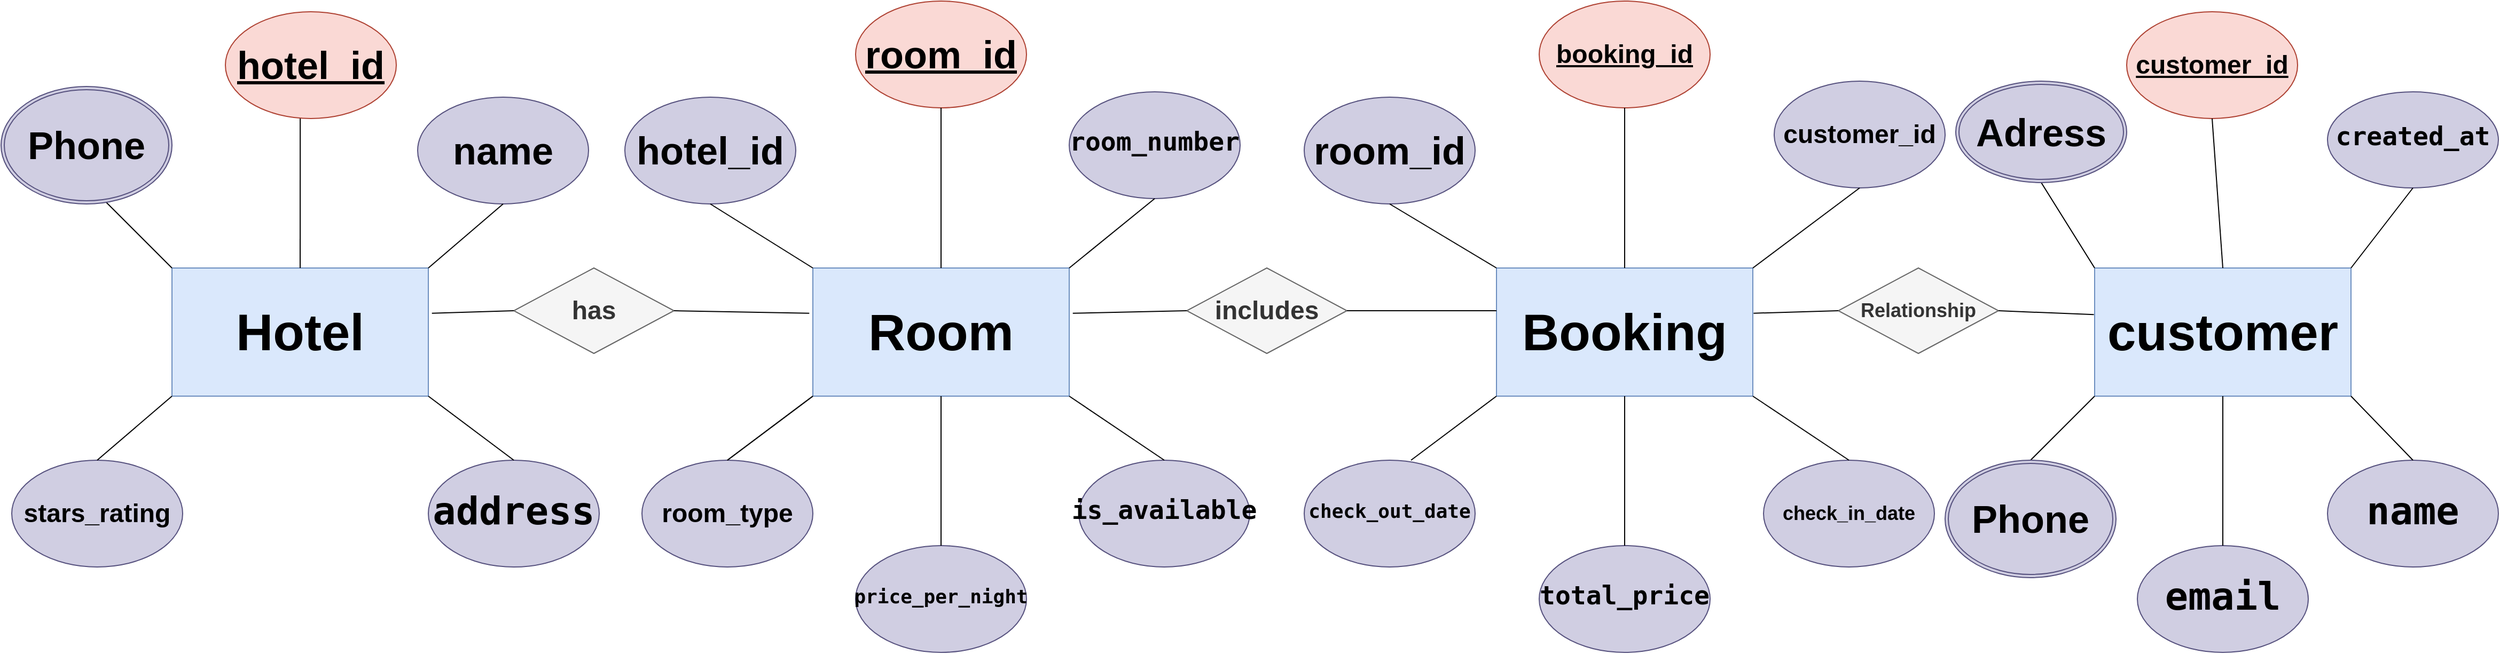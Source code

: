 <mxfile version="26.2.13">
  <diagram name="Page-1" id="X2C6xh8QtF51MwC3JW-X">
    <mxGraphModel dx="1100" dy="2456" grid="1" gridSize="10" guides="1" tooltips="1" connect="1" arrows="1" fold="1" page="1" pageScale="1" pageWidth="1169" pageHeight="827" math="0" shadow="0">
      <root>
        <mxCell id="0" />
        <mxCell id="1" parent="0" />
        <mxCell id="HJKKe0q7DVVsvUEyXQ_3-3" value="&lt;font style=&quot;font-size: 48px;&quot;&gt;&lt;b&gt;Hotel&lt;/b&gt;&lt;/font&gt;" style="whiteSpace=wrap;html=1;align=center;fillColor=#dae8fc;strokeColor=#6c8ebf;" parent="1" vertex="1">
          <mxGeometry x="160" y="320" width="240" height="120" as="geometry" />
        </mxCell>
        <mxCell id="HJKKe0q7DVVsvUEyXQ_3-38" style="edgeStyle=orthogonalEdgeStyle;rounded=0;orthogonalLoop=1;jettySize=auto;html=1;exitX=0.5;exitY=1;exitDx=0;exitDy=0;" parent="1" edge="1">
          <mxGeometry relative="1" as="geometry">
            <mxPoint x="1540" y="400" as="sourcePoint" />
            <mxPoint x="1540" y="400" as="targetPoint" />
          </mxGeometry>
        </mxCell>
        <mxCell id="HJKKe0q7DVVsvUEyXQ_3-97" value="&lt;b&gt;&lt;font style=&quot;font-size: 36px;&quot;&gt;hotel_id&lt;/font&gt;&lt;/b&gt;" style="ellipse;whiteSpace=wrap;html=1;align=center;strokeColor=#56517e;verticalAlign=middle;fontFamily=Helvetica;fontSize=12;fillColor=#d0cee2;" parent="1" vertex="1">
          <mxGeometry x="584" y="160" width="160" height="100" as="geometry" />
        </mxCell>
        <mxCell id="HJKKe0q7DVVsvUEyXQ_3-114" value="&lt;table&gt;&lt;tbody&gt;&lt;tr&gt;&lt;td data-end=&quot;781&quot; data-start=&quot;762&quot; class=&quot;max-w-[calc(var(--thread-content-max-width)*2/3)]&quot;&gt;&lt;code data-end=&quot;777&quot; data-start=&quot;764&quot;&gt;&lt;b&gt;&lt;font style=&quot;font-size: 24px;&quot;&gt;room_number&lt;/font&gt;&lt;/b&gt;&lt;/code&gt;&lt;/td&gt;&lt;/tr&gt;&lt;/tbody&gt;&lt;/table&gt;&lt;table&gt;&lt;tbody&gt;&lt;tr&gt;&lt;td data-end=&quot;816&quot; data-start=&quot;781&quot; class=&quot;max-w-[calc(var(--thread-content-max-width)*2/3)]&quot;&gt;&lt;/td&gt;&lt;/tr&gt;&lt;/tbody&gt;&lt;/table&gt;" style="ellipse;whiteSpace=wrap;html=1;align=center;strokeColor=#56517e;verticalAlign=middle;fontFamily=Helvetica;fontSize=12;fillColor=#d0cee2;" parent="1" vertex="1">
          <mxGeometry x="1000" y="155" width="160" height="100" as="geometry" />
        </mxCell>
        <mxCell id="HJKKe0q7DVVsvUEyXQ_3-115" value="&lt;table&gt;&lt;tbody&gt;&lt;tr&gt;&lt;td data-end=&quot;946&quot; data-start=&quot;927&quot; class=&quot;max-w-[calc(var(--thread-content-max-width)*2/3)]&quot;&gt;&lt;code data-end=&quot;943&quot; data-start=&quot;929&quot;&gt;&lt;font style=&quot;font-size: 24px;&quot;&gt;&lt;b style=&quot;&quot;&gt;is_available&lt;/b&gt;&lt;/font&gt;&lt;/code&gt;&lt;/td&gt;&lt;/tr&gt;&lt;/tbody&gt;&lt;/table&gt;&lt;table&gt;&lt;tbody&gt;&lt;tr&gt;&lt;td data-end=&quot;981&quot; data-start=&quot;946&quot; class=&quot;max-w-[calc(var(--thread-content-max-width)*2/3)]&quot;&gt;&lt;/td&gt;&lt;/tr&gt;&lt;/tbody&gt;&lt;/table&gt;" style="ellipse;whiteSpace=wrap;html=1;align=center;strokeColor=#56517e;verticalAlign=middle;fontFamily=Helvetica;fontSize=12;fillColor=#d0cee2;" parent="1" vertex="1">
          <mxGeometry x="1009" y="500" width="160" height="100" as="geometry" />
        </mxCell>
        <mxCell id="HJKKe0q7DVVsvUEyXQ_3-116" value="&lt;b&gt;&lt;font style=&quot;font-size: 36px;&quot;&gt;&lt;u&gt;room_id&lt;/u&gt;&lt;/font&gt;&lt;/b&gt;" style="ellipse;whiteSpace=wrap;html=1;align=center;strokeColor=#ae4132;verticalAlign=middle;fontFamily=Helvetica;fontSize=12;fillColor=#fad9d5;" parent="1" vertex="1">
          <mxGeometry x="800" y="70" width="160" height="100" as="geometry" />
        </mxCell>
        <mxCell id="HJKKe0q7DVVsvUEyXQ_3-117" value="&lt;b&gt;&lt;font style=&quot;font-size: 24px;&quot;&gt;room_type&lt;/font&gt;&lt;/b&gt;" style="ellipse;whiteSpace=wrap;html=1;align=center;strokeColor=#56517e;verticalAlign=middle;fontFamily=Helvetica;fontSize=12;fillColor=#d0cee2;" parent="1" vertex="1">
          <mxGeometry x="600" y="500" width="160" height="100" as="geometry" />
        </mxCell>
        <mxCell id="HJKKe0q7DVVsvUEyXQ_3-119" value="&lt;table&gt;&lt;tbody&gt;&lt;tr&gt;&lt;td data-end=&quot;891&quot; data-start=&quot;872&quot; class=&quot;max-w-[calc(var(--thread-content-max-width)*2/3)]&quot;&gt;&lt;code data-end=&quot;891&quot; data-start=&quot;874&quot;&gt;&lt;font style=&quot;font-size: 18px;&quot;&gt;&lt;b&gt;price_per_night&lt;/b&gt;&lt;/font&gt;&lt;/code&gt;&lt;/td&gt;&lt;/tr&gt;&lt;/tbody&gt;&lt;/table&gt;&lt;table&gt;&lt;tbody&gt;&lt;tr&gt;&lt;td data-end=&quot;926&quot; data-start=&quot;891&quot; class=&quot;max-w-[calc(var(--thread-content-max-width)*2/3)]&quot;&gt;&lt;/td&gt;&lt;/tr&gt;&lt;/tbody&gt;&lt;/table&gt;" style="ellipse;whiteSpace=wrap;html=1;align=center;strokeColor=#56517e;verticalAlign=middle;fontFamily=Helvetica;fontSize=12;fillColor=#d0cee2;" parent="1" vertex="1">
          <mxGeometry x="800" y="580" width="160" height="100" as="geometry" />
        </mxCell>
        <mxCell id="HJKKe0q7DVVsvUEyXQ_3-121" value="&lt;b&gt;&lt;font style=&quot;font-size: 36px;&quot;&gt;name&lt;/font&gt;&lt;/b&gt;" style="ellipse;whiteSpace=wrap;html=1;align=center;strokeColor=#56517e;verticalAlign=middle;fontFamily=Helvetica;fontSize=12;fillColor=#d0cee2;" parent="1" vertex="1">
          <mxGeometry x="390" y="160" width="160" height="100" as="geometry" />
        </mxCell>
        <mxCell id="HJKKe0q7DVVsvUEyXQ_3-122" value="&lt;b&gt;&lt;font style=&quot;font-size: 24px;&quot;&gt;&lt;u&gt;booking_id&lt;/u&gt;&lt;/font&gt;&lt;/b&gt;" style="ellipse;whiteSpace=wrap;html=1;align=center;strokeColor=#ae4132;verticalAlign=middle;fontFamily=Helvetica;fontSize=12;fillColor=#fad9d5;" parent="1" vertex="1">
          <mxGeometry x="1440" y="70" width="160" height="100" as="geometry" />
        </mxCell>
        <mxCell id="HJKKe0q7DVVsvUEyXQ_3-125" value="&lt;table&gt;&lt;tbody&gt;&lt;tr&gt;&lt;td data-end=&quot;1705&quot; data-start=&quot;1688&quot; class=&quot;max-w-[calc(var(--thread-content-max-width)*2/3)]&quot;&gt;&lt;code data-end=&quot;1699&quot; data-start=&quot;1690&quot;&gt;&lt;b&gt;&lt;font style=&quot;font-size: 36px;&quot;&gt;address&lt;/font&gt;&lt;/b&gt;&lt;/code&gt;&lt;/td&gt;&lt;/tr&gt;&lt;/tbody&gt;&lt;/table&gt;&lt;table&gt;&lt;tbody&gt;&lt;tr&gt;&lt;td data-end=&quot;1737&quot; data-start=&quot;1705&quot; class=&quot;max-w-[calc(var(--thread-content-max-width)*2/3)]&quot;&gt;&lt;/td&gt;&lt;/tr&gt;&lt;/tbody&gt;&lt;/table&gt;" style="ellipse;whiteSpace=wrap;html=1;align=center;strokeColor=#56517e;verticalAlign=middle;fontFamily=Helvetica;fontSize=12;fillColor=#d0cee2;" parent="1" vertex="1">
          <mxGeometry x="400" y="500" width="160" height="100" as="geometry" />
        </mxCell>
        <mxCell id="HJKKe0q7DVVsvUEyXQ_3-126" value="&lt;b&gt;&lt;font style=&quot;font-size: 24px;&quot;&gt;stars_rating&lt;/font&gt;&lt;/b&gt;" style="ellipse;whiteSpace=wrap;html=1;align=center;strokeColor=#56517e;verticalAlign=middle;fontFamily=Helvetica;fontSize=12;fillColor=#d0cee2;" parent="1" vertex="1">
          <mxGeometry x="10" y="500" width="160" height="100" as="geometry" />
        </mxCell>
        <mxCell id="HJKKe0q7DVVsvUEyXQ_3-127" style="edgeStyle=orthogonalEdgeStyle;rounded=0;orthogonalLoop=1;jettySize=auto;html=1;exitX=0.5;exitY=1;exitDx=0;exitDy=0;fontFamily=Helvetica;fontSize=12;fontColor=default;" parent="1" source="HJKKe0q7DVVsvUEyXQ_3-3" target="HJKKe0q7DVVsvUEyXQ_3-3" edge="1">
          <mxGeometry relative="1" as="geometry" />
        </mxCell>
        <mxCell id="HJKKe0q7DVVsvUEyXQ_3-129" value="&lt;font style=&quot;font-size: 36px;&quot;&gt;&lt;b&gt;&lt;u&gt;hotel_id&lt;/u&gt;&lt;/b&gt;&lt;/font&gt;" style="ellipse;whiteSpace=wrap;html=1;align=center;strokeColor=#ae4132;verticalAlign=middle;fontFamily=Helvetica;fontSize=12;fillColor=#fad9d5;" parent="1" vertex="1">
          <mxGeometry x="210" y="80" width="160" height="100" as="geometry" />
        </mxCell>
        <mxCell id="HJKKe0q7DVVsvUEyXQ_3-136" value="&lt;b&gt;&lt;font style=&quot;font-size: 36px;&quot;&gt;room_id&lt;/font&gt;&lt;/b&gt;" style="ellipse;whiteSpace=wrap;html=1;align=center;strokeColor=#56517e;verticalAlign=middle;fontFamily=Helvetica;fontSize=12;fillColor=#d0cee2;" parent="1" vertex="1">
          <mxGeometry x="1220" y="160" width="160" height="100" as="geometry" />
        </mxCell>
        <mxCell id="HJKKe0q7DVVsvUEyXQ_3-137" value="&lt;table&gt;&lt;tbody&gt;&lt;tr&gt;&lt;td data-end=&quot;1371&quot; data-start=&quot;1352&quot; class=&quot;max-w-[calc(var(--thread-content-max-width)*2/3)]&quot;&gt;&lt;code data-end=&quot;1370&quot; data-start=&quot;1354&quot;&gt;&lt;b&gt;&lt;font style=&quot;font-size: 18px;&quot;&gt;check_out_date&lt;/font&gt;&lt;/b&gt;&lt;/code&gt;&lt;/td&gt;&lt;/tr&gt;&lt;/tbody&gt;&lt;/table&gt;&lt;table&gt;&lt;tbody&gt;&lt;tr&gt;&lt;td data-end=&quot;1409&quot; data-start=&quot;1371&quot; class=&quot;max-w-[calc(var(--thread-content-max-width)*2/3)]&quot;&gt;&lt;/td&gt;&lt;/tr&gt;&lt;/tbody&gt;&lt;/table&gt;" style="ellipse;whiteSpace=wrap;html=1;align=center;strokeColor=#56517e;verticalAlign=middle;fontFamily=Helvetica;fontSize=12;fillColor=#d0cee2;" parent="1" vertex="1">
          <mxGeometry x="1220" y="500" width="160" height="100" as="geometry" />
        </mxCell>
        <mxCell id="HJKKe0q7DVVsvUEyXQ_3-138" value="&lt;font style=&quot;font-size: 24px;&quot;&gt;&lt;b&gt;customer_id&lt;/b&gt;&lt;/font&gt;" style="ellipse;whiteSpace=wrap;html=1;align=center;strokeColor=#56517e;verticalAlign=middle;fontFamily=Helvetica;fontSize=12;fillColor=#d0cee2;" parent="1" vertex="1">
          <mxGeometry x="1660" y="145" width="160" height="100" as="geometry" />
        </mxCell>
        <mxCell id="HJKKe0q7DVVsvUEyXQ_3-139" value="&lt;font style=&quot;font-size: 18px;&quot;&gt;&lt;b&gt;check_in_date&lt;/b&gt;&lt;/font&gt;" style="ellipse;whiteSpace=wrap;html=1;align=center;strokeColor=#56517e;verticalAlign=middle;fontFamily=Helvetica;fontSize=12;fillColor=#d0cee2;" parent="1" vertex="1">
          <mxGeometry x="1650" y="500" width="160" height="100" as="geometry" />
        </mxCell>
        <mxCell id="HJKKe0q7DVVsvUEyXQ_3-142" value="&lt;table&gt;&lt;tbody&gt;&lt;tr&gt;&lt;td data-end=&quot;1429&quot; data-start=&quot;1410&quot; class=&quot;max-w-[calc(var(--thread-content-max-width)*2/3)]&quot;&gt;&lt;code data-end=&quot;1425&quot; data-start=&quot;1412&quot;&gt;&lt;b&gt;&lt;font style=&quot;font-size: 24px;&quot;&gt;total_price&lt;/font&gt;&lt;/b&gt;&lt;/code&gt;&lt;/td&gt;&lt;/tr&gt;&lt;/tbody&gt;&lt;/table&gt;&lt;table&gt;&lt;tbody&gt;&lt;tr&gt;&lt;td data-end=&quot;1467&quot; data-start=&quot;1429&quot; class=&quot;max-w-[calc(var(--thread-content-max-width)*2/3)]&quot;&gt;&lt;/td&gt;&lt;/tr&gt;&lt;/tbody&gt;&lt;/table&gt;" style="ellipse;whiteSpace=wrap;html=1;align=center;strokeColor=#56517e;verticalAlign=middle;fontFamily=Helvetica;fontSize=12;fillColor=#d0cee2;" parent="1" vertex="1">
          <mxGeometry x="1440" y="580" width="160" height="100" as="geometry" />
        </mxCell>
        <mxCell id="HJKKe0q7DVVsvUEyXQ_3-144" value="&lt;b&gt;&lt;font style=&quot;font-size: 24px;&quot;&gt;&lt;u&gt;customer_id&lt;/u&gt;&lt;/font&gt;&lt;/b&gt;" style="ellipse;whiteSpace=wrap;html=1;align=center;strokeColor=#ae4132;verticalAlign=middle;fontFamily=Helvetica;fontSize=12;fillColor=#fad9d5;" parent="1" vertex="1">
          <mxGeometry x="1990" y="80" width="160" height="100" as="geometry" />
        </mxCell>
        <mxCell id="HJKKe0q7DVVsvUEyXQ_3-145" value="&lt;table&gt;&lt;tbody&gt;&lt;tr&gt;&lt;td data-end=&quot;361&quot; data-start=&quot;344&quot; class=&quot;max-w-[calc(var(--thread-content-max-width)*2/3)]&quot;&gt;&lt;code data-end=&quot;353&quot; data-start=&quot;346&quot;&gt;&lt;b&gt;&lt;font style=&quot;font-size: 36px;&quot;&gt;email&lt;/font&gt;&lt;/b&gt;&lt;/code&gt;&lt;/td&gt;&lt;/tr&gt;&lt;/tbody&gt;&lt;/table&gt;&lt;table&gt;&lt;tbody&gt;&lt;tr&gt;&lt;td data-end=&quot;388&quot; data-start=&quot;361&quot; class=&quot;max-w-[calc(var(--thread-content-max-width)*2/3)]&quot;&gt;&lt;/td&gt;&lt;/tr&gt;&lt;/tbody&gt;&lt;/table&gt;" style="ellipse;whiteSpace=wrap;html=1;align=center;strokeColor=#56517e;verticalAlign=middle;fontFamily=Helvetica;fontSize=12;fillColor=#d0cee2;" parent="1" vertex="1">
          <mxGeometry x="2000" y="580" width="160" height="100" as="geometry" />
        </mxCell>
        <mxCell id="HJKKe0q7DVVsvUEyXQ_3-146" value="&lt;table&gt;&lt;tbody&gt;&lt;tr&gt;&lt;td data-end=&quot;495&quot; data-start=&quot;478&quot; class=&quot;max-w-[calc(var(--thread-content-max-width)*2/3)]&quot;&gt;&lt;code data-end=&quot;492&quot; data-start=&quot;480&quot;&gt;&lt;b&gt;&lt;font style=&quot;font-size: 24px;&quot;&gt;created_at&lt;/font&gt;&lt;/b&gt;&lt;/code&gt;&lt;/td&gt;&lt;/tr&gt;&lt;/tbody&gt;&lt;/table&gt;&lt;table&gt;&lt;tbody&gt;&lt;tr&gt;&lt;td data-end=&quot;521&quot; data-start=&quot;495&quot; class=&quot;max-w-[calc(var(--thread-content-max-width)*2/3)]&quot;&gt;&lt;/td&gt;&lt;/tr&gt;&lt;/tbody&gt;&lt;/table&gt;" style="ellipse;whiteSpace=wrap;html=1;align=center;strokeColor=#56517e;verticalAlign=middle;fontFamily=Helvetica;fontSize=12;fillColor=#d0cee2;" parent="1" vertex="1">
          <mxGeometry x="2178" y="155" width="160" height="90" as="geometry" />
        </mxCell>
        <mxCell id="HJKKe0q7DVVsvUEyXQ_3-147" value="&lt;table&gt;&lt;tbody&gt;&lt;tr&gt;&lt;td data-end=&quot;317&quot; data-start=&quot;300&quot; class=&quot;max-w-[calc(var(--thread-content-max-width)*2/3)]&quot;&gt;&lt;code data-end=&quot;308&quot; data-start=&quot;302&quot;&gt;&lt;b&gt;&lt;font style=&quot;font-size: 36px;&quot;&gt;name&lt;/font&gt;&lt;/b&gt;&lt;/code&gt;&lt;/td&gt;&lt;/tr&gt;&lt;/tbody&gt;&lt;/table&gt;&lt;table&gt;&lt;tbody&gt;&lt;tr&gt;&lt;td data-end=&quot;343&quot; data-start=&quot;317&quot; class=&quot;max-w-[calc(var(--thread-content-max-width)*2/3)]&quot;&gt;&lt;/td&gt;&lt;/tr&gt;&lt;/tbody&gt;&lt;/table&gt;" style="ellipse;whiteSpace=wrap;html=1;align=center;strokeColor=#56517e;verticalAlign=middle;fontFamily=Helvetica;fontSize=12;fillColor=#d0cee2;" parent="1" vertex="1">
          <mxGeometry x="2178" y="500" width="160" height="100" as="geometry" />
        </mxCell>
        <mxCell id="HJKKe0q7DVVsvUEyXQ_3-149" style="edgeStyle=orthogonalEdgeStyle;rounded=0;orthogonalLoop=1;jettySize=auto;html=1;exitX=0.5;exitY=1;exitDx=0;exitDy=0;fontFamily=Helvetica;fontSize=12;fontColor=default;" parent="1" source="HJKKe0q7DVVsvUEyXQ_3-115" target="HJKKe0q7DVVsvUEyXQ_3-115" edge="1">
          <mxGeometry relative="1" as="geometry" />
        </mxCell>
        <mxCell id="HJKKe0q7DVVsvUEyXQ_3-152" value="&lt;font style=&quot;font-size: 48px;&quot;&gt;&lt;b&gt;Room&lt;/b&gt;&lt;/font&gt;" style="whiteSpace=wrap;html=1;align=center;fillColor=#dae8fc;strokeColor=#6c8ebf;" parent="1" vertex="1">
          <mxGeometry x="760" y="320" width="240" height="120" as="geometry" />
        </mxCell>
        <mxCell id="HJKKe0q7DVVsvUEyXQ_3-153" value="&lt;b style=&quot;&quot;&gt;&lt;font style=&quot;font-size: 48px;&quot;&gt;Booking&lt;/font&gt;&lt;/b&gt;" style="whiteSpace=wrap;html=1;align=center;fillColor=#dae8fc;strokeColor=#6c8ebf;" parent="1" vertex="1">
          <mxGeometry x="1400" y="320" width="240" height="120" as="geometry" />
        </mxCell>
        <mxCell id="HJKKe0q7DVVsvUEyXQ_3-154" value="&lt;span style=&quot;font-size: 48px;&quot;&gt;&lt;b&gt;customer&lt;/b&gt;&lt;/span&gt;" style="whiteSpace=wrap;html=1;align=center;fillColor=#dae8fc;strokeColor=#6c8ebf;" parent="1" vertex="1">
          <mxGeometry x="1960" y="320" width="240" height="120" as="geometry" />
        </mxCell>
        <mxCell id="HJKKe0q7DVVsvUEyXQ_3-157" value="" style="endArrow=none;html=1;rounded=0;fontFamily=Helvetica;fontSize=12;fontColor=default;exitX=1;exitY=1;exitDx=0;exitDy=0;entryX=0.5;entryY=0;entryDx=0;entryDy=0;" parent="1" source="HJKKe0q7DVVsvUEyXQ_3-152" target="HJKKe0q7DVVsvUEyXQ_3-115" edge="1">
          <mxGeometry relative="1" as="geometry">
            <mxPoint x="1010" y="450" as="sourcePoint" />
            <mxPoint x="1330" y="390" as="targetPoint" />
          </mxGeometry>
        </mxCell>
        <mxCell id="HJKKe0q7DVVsvUEyXQ_3-158" value="" style="endArrow=none;html=1;rounded=0;fontFamily=Helvetica;fontSize=12;fontColor=default;exitX=0.5;exitY=1;exitDx=0;exitDy=0;entryX=0.5;entryY=0;entryDx=0;entryDy=0;" parent="1" source="HJKKe0q7DVVsvUEyXQ_3-152" target="HJKKe0q7DVVsvUEyXQ_3-119" edge="1">
          <mxGeometry relative="1" as="geometry">
            <mxPoint x="1170" y="390" as="sourcePoint" />
            <mxPoint x="1330" y="390" as="targetPoint" />
          </mxGeometry>
        </mxCell>
        <mxCell id="HJKKe0q7DVVsvUEyXQ_3-159" value="" style="endArrow=none;html=1;rounded=0;fontFamily=Helvetica;fontSize=12;fontColor=default;exitX=0;exitY=1;exitDx=0;exitDy=0;entryX=0.5;entryY=0;entryDx=0;entryDy=0;" parent="1" source="HJKKe0q7DVVsvUEyXQ_3-152" target="HJKKe0q7DVVsvUEyXQ_3-117" edge="1">
          <mxGeometry relative="1" as="geometry">
            <mxPoint x="1170" y="390" as="sourcePoint" />
            <mxPoint x="1330" y="390" as="targetPoint" />
          </mxGeometry>
        </mxCell>
        <mxCell id="HJKKe0q7DVVsvUEyXQ_3-160" value="" style="endArrow=none;html=1;rounded=0;fontFamily=Helvetica;fontSize=12;fontColor=default;exitX=0;exitY=1;exitDx=0;exitDy=0;entryX=0.5;entryY=0;entryDx=0;entryDy=0;" parent="1" edge="1">
          <mxGeometry relative="1" as="geometry">
            <mxPoint x="1400" y="440" as="sourcePoint" />
            <mxPoint x="1320" y="500" as="targetPoint" />
          </mxGeometry>
        </mxCell>
        <mxCell id="HJKKe0q7DVVsvUEyXQ_3-162" value="" style="endArrow=none;html=1;rounded=0;fontFamily=Helvetica;fontSize=12;fontColor=default;exitX=0;exitY=0;exitDx=0;exitDy=0;entryX=0.5;entryY=1;entryDx=0;entryDy=0;" parent="1" source="HJKKe0q7DVVsvUEyXQ_3-153" target="HJKKe0q7DVVsvUEyXQ_3-136" edge="1">
          <mxGeometry relative="1" as="geometry">
            <mxPoint x="1170" y="390" as="sourcePoint" />
            <mxPoint x="1330" y="390" as="targetPoint" />
          </mxGeometry>
        </mxCell>
        <mxCell id="HJKKe0q7DVVsvUEyXQ_3-163" value="" style="endArrow=none;html=1;rounded=0;fontFamily=Helvetica;fontSize=12;fontColor=default;exitX=1;exitY=0;exitDx=0;exitDy=0;entryX=0.5;entryY=1;entryDx=0;entryDy=0;" parent="1" source="HJKKe0q7DVVsvUEyXQ_3-152" target="HJKKe0q7DVVsvUEyXQ_3-114" edge="1">
          <mxGeometry relative="1" as="geometry">
            <mxPoint x="1170" y="390" as="sourcePoint" />
            <mxPoint x="1080" y="260" as="targetPoint" />
          </mxGeometry>
        </mxCell>
        <mxCell id="HJKKe0q7DVVsvUEyXQ_3-164" value="" style="endArrow=none;html=1;rounded=0;fontFamily=Helvetica;fontSize=12;fontColor=default;exitX=0;exitY=1;exitDx=0;exitDy=0;entryX=0.5;entryY=0;entryDx=0;entryDy=0;" parent="1" edge="1">
          <mxGeometry relative="1" as="geometry">
            <mxPoint x="760" y="440" as="sourcePoint" />
            <mxPoint x="680" y="500" as="targetPoint" />
          </mxGeometry>
        </mxCell>
        <mxCell id="HJKKe0q7DVVsvUEyXQ_3-166" value="" style="endArrow=none;html=1;rounded=0;fontFamily=Helvetica;fontSize=12;fontColor=default;exitX=0.5;exitY=0;exitDx=0;exitDy=0;entryX=0.5;entryY=1;entryDx=0;entryDy=0;" parent="1" source="HJKKe0q7DVVsvUEyXQ_3-152" target="HJKKe0q7DVVsvUEyXQ_3-116" edge="1">
          <mxGeometry relative="1" as="geometry">
            <mxPoint x="1170" y="390" as="sourcePoint" />
            <mxPoint x="1330" y="390" as="targetPoint" />
          </mxGeometry>
        </mxCell>
        <mxCell id="HJKKe0q7DVVsvUEyXQ_3-167" value="" style="endArrow=none;html=1;rounded=0;fontFamily=Helvetica;fontSize=12;fontColor=default;exitX=0.5;exitY=1;exitDx=0;exitDy=0;entryX=0;entryY=0;entryDx=0;entryDy=0;" parent="1" source="HJKKe0q7DVVsvUEyXQ_3-97" target="HJKKe0q7DVVsvUEyXQ_3-152" edge="1">
          <mxGeometry relative="1" as="geometry">
            <mxPoint x="1170" y="390" as="sourcePoint" />
            <mxPoint x="1330" y="390" as="targetPoint" />
          </mxGeometry>
        </mxCell>
        <mxCell id="HJKKe0q7DVVsvUEyXQ_3-169" value="" style="endArrow=none;html=1;rounded=0;fontFamily=Helvetica;fontSize=12;fontColor=default;exitX=1;exitY=1;exitDx=0;exitDy=0;entryX=0.5;entryY=0;entryDx=0;entryDy=0;" parent="1" source="HJKKe0q7DVVsvUEyXQ_3-3" target="HJKKe0q7DVVsvUEyXQ_3-125" edge="1">
          <mxGeometry relative="1" as="geometry">
            <mxPoint x="1170" y="390" as="sourcePoint" />
            <mxPoint x="1330" y="390" as="targetPoint" />
          </mxGeometry>
        </mxCell>
        <mxCell id="HJKKe0q7DVVsvUEyXQ_3-170" value="" style="endArrow=none;html=1;rounded=0;fontFamily=Helvetica;fontSize=12;fontColor=default;exitX=0.5;exitY=1;exitDx=0;exitDy=0;entryX=1;entryY=0;entryDx=0;entryDy=0;" parent="1" source="HJKKe0q7DVVsvUEyXQ_3-121" target="HJKKe0q7DVVsvUEyXQ_3-3" edge="1">
          <mxGeometry relative="1" as="geometry">
            <mxPoint x="1170" y="390" as="sourcePoint" />
            <mxPoint x="1330" y="390" as="targetPoint" />
          </mxGeometry>
        </mxCell>
        <mxCell id="HJKKe0q7DVVsvUEyXQ_3-172" value="" style="endArrow=none;html=1;rounded=0;fontFamily=Helvetica;fontSize=12;fontColor=default;entryX=0.5;entryY=0;entryDx=0;entryDy=0;exitX=0.438;exitY=1;exitDx=0;exitDy=0;exitPerimeter=0;" parent="1" source="HJKKe0q7DVVsvUEyXQ_3-129" target="HJKKe0q7DVVsvUEyXQ_3-3" edge="1">
          <mxGeometry relative="1" as="geometry">
            <mxPoint x="290" y="190" as="sourcePoint" />
            <mxPoint x="1330" y="390" as="targetPoint" />
          </mxGeometry>
        </mxCell>
        <mxCell id="HJKKe0q7DVVsvUEyXQ_3-175" value="" style="endArrow=none;html=1;rounded=0;fontFamily=Helvetica;fontSize=12;fontColor=default;exitX=0;exitY=1;exitDx=0;exitDy=0;entryX=0.5;entryY=0;entryDx=0;entryDy=0;" parent="1" source="HJKKe0q7DVVsvUEyXQ_3-3" target="HJKKe0q7DVVsvUEyXQ_3-126" edge="1">
          <mxGeometry relative="1" as="geometry">
            <mxPoint x="1170" y="390" as="sourcePoint" />
            <mxPoint x="1330" y="390" as="targetPoint" />
          </mxGeometry>
        </mxCell>
        <mxCell id="HJKKe0q7DVVsvUEyXQ_3-176" value="" style="endArrow=none;html=1;rounded=0;fontFamily=Helvetica;fontSize=12;fontColor=default;exitX=0;exitY=0;exitDx=0;exitDy=0;entryX=0.5;entryY=1;entryDx=0;entryDy=0;" parent="1" source="HJKKe0q7DVVsvUEyXQ_3-3" edge="1">
          <mxGeometry relative="1" as="geometry">
            <mxPoint x="1170" y="390" as="sourcePoint" />
            <mxPoint x="90" y="250" as="targetPoint" />
          </mxGeometry>
        </mxCell>
        <mxCell id="HJKKe0q7DVVsvUEyXQ_3-177" value="" style="endArrow=none;html=1;rounded=0;fontFamily=Helvetica;fontSize=12;fontColor=default;exitX=0.5;exitY=1;exitDx=0;exitDy=0;" parent="1" source="HJKKe0q7DVVsvUEyXQ_3-122" target="HJKKe0q7DVVsvUEyXQ_3-153" edge="1">
          <mxGeometry relative="1" as="geometry">
            <mxPoint x="1170" y="390" as="sourcePoint" />
            <mxPoint x="1330" y="390" as="targetPoint" />
          </mxGeometry>
        </mxCell>
        <mxCell id="HJKKe0q7DVVsvUEyXQ_3-178" value="" style="endArrow=none;html=1;rounded=0;fontFamily=Helvetica;fontSize=12;fontColor=default;entryX=0.5;entryY=1;entryDx=0;entryDy=0;exitX=0.5;exitY=0;exitDx=0;exitDy=0;" parent="1" source="HJKKe0q7DVVsvUEyXQ_3-142" target="HJKKe0q7DVVsvUEyXQ_3-153" edge="1">
          <mxGeometry relative="1" as="geometry">
            <mxPoint x="1170" y="390" as="sourcePoint" />
            <mxPoint x="1330" y="390" as="targetPoint" />
          </mxGeometry>
        </mxCell>
        <mxCell id="HJKKe0q7DVVsvUEyXQ_3-179" value="" style="endArrow=none;html=1;rounded=0;fontFamily=Helvetica;fontSize=12;fontColor=default;entryX=1;entryY=0;entryDx=0;entryDy=0;exitX=0.5;exitY=1;exitDx=0;exitDy=0;" parent="1" source="HJKKe0q7DVVsvUEyXQ_3-138" target="HJKKe0q7DVVsvUEyXQ_3-153" edge="1">
          <mxGeometry relative="1" as="geometry">
            <mxPoint x="1230" y="370" as="sourcePoint" />
            <mxPoint x="1330" y="390" as="targetPoint" />
          </mxGeometry>
        </mxCell>
        <mxCell id="HJKKe0q7DVVsvUEyXQ_3-180" value="" style="endArrow=none;html=1;rounded=0;fontFamily=Helvetica;fontSize=12;fontColor=default;entryX=0.5;entryY=0;entryDx=0;entryDy=0;exitX=1;exitY=1;exitDx=0;exitDy=0;" parent="1" source="HJKKe0q7DVVsvUEyXQ_3-153" target="HJKKe0q7DVVsvUEyXQ_3-139" edge="1">
          <mxGeometry relative="1" as="geometry">
            <mxPoint x="1170" y="390" as="sourcePoint" />
            <mxPoint x="1330" y="390" as="targetPoint" />
          </mxGeometry>
        </mxCell>
        <mxCell id="HJKKe0q7DVVsvUEyXQ_3-181" value="" style="endArrow=none;html=1;rounded=0;fontFamily=Helvetica;fontSize=12;fontColor=default;entryX=0.5;entryY=0;entryDx=0;entryDy=0;exitX=0;exitY=1;exitDx=0;exitDy=0;" parent="1" source="HJKKe0q7DVVsvUEyXQ_3-154" edge="1">
          <mxGeometry relative="1" as="geometry">
            <mxPoint x="1170" y="390" as="sourcePoint" />
            <mxPoint x="1900" y="500" as="targetPoint" />
          </mxGeometry>
        </mxCell>
        <mxCell id="HJKKe0q7DVVsvUEyXQ_3-182" value="" style="endArrow=none;html=1;rounded=0;fontFamily=Helvetica;fontSize=12;fontColor=default;exitX=0.5;exitY=0;exitDx=0;exitDy=0;entryX=0.5;entryY=1;entryDx=0;entryDy=0;" parent="1" source="HJKKe0q7DVVsvUEyXQ_3-145" target="HJKKe0q7DVVsvUEyXQ_3-154" edge="1">
          <mxGeometry relative="1" as="geometry">
            <mxPoint x="1170" y="390" as="sourcePoint" />
            <mxPoint x="1330" y="390" as="targetPoint" />
          </mxGeometry>
        </mxCell>
        <mxCell id="HJKKe0q7DVVsvUEyXQ_3-183" value="" style="endArrow=none;html=1;rounded=0;fontFamily=Helvetica;fontSize=12;fontColor=default;exitX=0.5;exitY=0;exitDx=0;exitDy=0;entryX=1;entryY=1;entryDx=0;entryDy=0;" parent="1" source="HJKKe0q7DVVsvUEyXQ_3-147" target="HJKKe0q7DVVsvUEyXQ_3-154" edge="1">
          <mxGeometry relative="1" as="geometry">
            <mxPoint x="1170" y="390" as="sourcePoint" />
            <mxPoint x="1330" y="390" as="targetPoint" />
          </mxGeometry>
        </mxCell>
        <mxCell id="HJKKe0q7DVVsvUEyXQ_3-184" value="" style="endArrow=none;html=1;rounded=0;fontFamily=Helvetica;fontSize=12;fontColor=default;entryX=0.5;entryY=0;entryDx=0;entryDy=0;exitX=0.5;exitY=1;exitDx=0;exitDy=0;" parent="1" source="HJKKe0q7DVVsvUEyXQ_3-144" target="HJKKe0q7DVVsvUEyXQ_3-154" edge="1">
          <mxGeometry relative="1" as="geometry">
            <mxPoint x="1170" y="390" as="sourcePoint" />
            <mxPoint x="1330" y="390" as="targetPoint" />
          </mxGeometry>
        </mxCell>
        <mxCell id="HJKKe0q7DVVsvUEyXQ_3-186" value="" style="endArrow=none;html=1;rounded=0;fontFamily=Helvetica;fontSize=12;fontColor=default;entryX=0;entryY=0;entryDx=0;entryDy=0;exitX=0.5;exitY=1;exitDx=0;exitDy=0;exitPerimeter=0;" parent="1" source="HJKKe0q7DVVsvUEyXQ_3-195" target="HJKKe0q7DVVsvUEyXQ_3-154" edge="1">
          <mxGeometry relative="1" as="geometry">
            <mxPoint x="1900" y="260" as="sourcePoint" />
            <mxPoint x="1330" y="390" as="targetPoint" />
          </mxGeometry>
        </mxCell>
        <mxCell id="HJKKe0q7DVVsvUEyXQ_3-187" value="" style="endArrow=none;html=1;rounded=0;fontFamily=Helvetica;fontSize=12;fontColor=default;entryX=1;entryY=0;entryDx=0;entryDy=0;exitX=0.5;exitY=1;exitDx=0;exitDy=0;" parent="1" source="HJKKe0q7DVVsvUEyXQ_3-146" target="HJKKe0q7DVVsvUEyXQ_3-154" edge="1">
          <mxGeometry relative="1" as="geometry">
            <mxPoint x="1170" y="390" as="sourcePoint" />
            <mxPoint x="1330" y="390" as="targetPoint" />
          </mxGeometry>
        </mxCell>
        <mxCell id="HJKKe0q7DVVsvUEyXQ_3-193" value="&lt;span style=&quot;font-size: 36px;&quot;&gt;&lt;b&gt;Phone&lt;/b&gt;&lt;/span&gt;" style="ellipse;shape=doubleEllipse;margin=3;whiteSpace=wrap;html=1;align=center;strokeColor=#56517e;verticalAlign=middle;fontFamily=Helvetica;fontSize=12;fillColor=#d0cee2;" parent="1" vertex="1">
          <mxGeometry y="150" width="160" height="110" as="geometry" />
        </mxCell>
        <mxCell id="HJKKe0q7DVVsvUEyXQ_3-194" value="&lt;span style=&quot;font-size: 36px;&quot;&gt;&lt;b&gt;Phone&lt;/b&gt;&lt;/span&gt;" style="ellipse;shape=doubleEllipse;margin=3;whiteSpace=wrap;html=1;align=center;strokeColor=#56517e;verticalAlign=middle;fontFamily=Helvetica;fontSize=12;fillColor=#d0cee2;" parent="1" vertex="1">
          <mxGeometry x="1820" y="500" width="160" height="110" as="geometry" />
        </mxCell>
        <mxCell id="HJKKe0q7DVVsvUEyXQ_3-195" value="&lt;span style=&quot;font-size: 36px;&quot;&gt;&lt;b&gt;Adress&lt;/b&gt;&lt;/span&gt;" style="ellipse;shape=doubleEllipse;margin=3;whiteSpace=wrap;html=1;align=center;strokeColor=#56517e;verticalAlign=middle;fontFamily=Helvetica;fontSize=12;fillColor=#d0cee2;" parent="1" vertex="1">
          <mxGeometry x="1830" y="145" width="160" height="95" as="geometry" />
        </mxCell>
        <mxCell id="HJKKe0q7DVVsvUEyXQ_3-196" value="&lt;font style=&quot;font-size: 24px;&quot;&gt;&lt;b style=&quot;&quot;&gt;has&lt;/b&gt;&lt;/font&gt;" style="shape=rhombus;perimeter=rhombusPerimeter;whiteSpace=wrap;html=1;align=center;strokeColor=#666666;verticalAlign=middle;fontFamily=Helvetica;fontSize=12;fontColor=#333333;fillColor=#f5f5f5;" parent="1" vertex="1">
          <mxGeometry x="480" y="320" width="150" height="80" as="geometry" />
        </mxCell>
        <mxCell id="HJKKe0q7DVVsvUEyXQ_3-197" value="&lt;b&gt;&lt;font style=&quot;font-size: 24px;&quot;&gt;includes&lt;/font&gt;&lt;/b&gt;" style="shape=rhombus;perimeter=rhombusPerimeter;whiteSpace=wrap;html=1;align=center;strokeColor=#666666;verticalAlign=middle;fontFamily=Helvetica;fontSize=12;fontColor=#333333;fillColor=#f5f5f5;" parent="1" vertex="1">
          <mxGeometry x="1110" y="320" width="150" height="80" as="geometry" />
        </mxCell>
        <mxCell id="HJKKe0q7DVVsvUEyXQ_3-198" value="&lt;b&gt;&lt;font style=&quot;font-size: 18px;&quot;&gt;Relationship&lt;/font&gt;&lt;/b&gt;" style="shape=rhombus;perimeter=rhombusPerimeter;whiteSpace=wrap;html=1;align=center;strokeColor=#666666;verticalAlign=middle;fontFamily=Helvetica;fontSize=12;fontColor=#333333;fillColor=#f5f5f5;" parent="1" vertex="1">
          <mxGeometry x="1720" y="320" width="150" height="80" as="geometry" />
        </mxCell>
        <mxCell id="HJKKe0q7DVVsvUEyXQ_3-199" value="" style="endArrow=none;html=1;rounded=0;fontFamily=Helvetica;fontSize=12;fontColor=default;exitX=1;exitY=0.5;exitDx=0;exitDy=0;" parent="1" source="HJKKe0q7DVVsvUEyXQ_3-197" edge="1">
          <mxGeometry relative="1" as="geometry">
            <mxPoint x="1260" y="370" as="sourcePoint" />
            <mxPoint x="1400" y="360" as="targetPoint" />
          </mxGeometry>
        </mxCell>
        <mxCell id="HJKKe0q7DVVsvUEyXQ_3-200" value="" style="endArrow=none;html=1;rounded=0;fontFamily=Helvetica;fontSize=12;fontColor=default;entryX=0;entryY=0.5;entryDx=0;entryDy=0;exitX=1.003;exitY=0.353;exitDx=0;exitDy=0;exitPerimeter=0;" parent="1" source="HJKKe0q7DVVsvUEyXQ_3-153" target="HJKKe0q7DVVsvUEyXQ_3-198" edge="1">
          <mxGeometry relative="1" as="geometry">
            <mxPoint x="1650" y="360" as="sourcePoint" />
            <mxPoint x="1420" y="120" as="targetPoint" />
          </mxGeometry>
        </mxCell>
        <mxCell id="HJKKe0q7DVVsvUEyXQ_3-201" value="" style="endArrow=none;html=1;rounded=0;fontFamily=Helvetica;fontSize=12;fontColor=default;exitX=1;exitY=0.5;exitDx=0;exitDy=0;entryX=-0.003;entryY=0.364;entryDx=0;entryDy=0;entryPerimeter=0;" parent="1" source="HJKKe0q7DVVsvUEyXQ_3-198" target="HJKKe0q7DVVsvUEyXQ_3-154" edge="1">
          <mxGeometry relative="1" as="geometry">
            <mxPoint x="1260" y="120" as="sourcePoint" />
            <mxPoint x="1950" y="360" as="targetPoint" />
          </mxGeometry>
        </mxCell>
        <mxCell id="HJKKe0q7DVVsvUEyXQ_3-203" value="" style="endArrow=none;html=1;rounded=0;fontFamily=Helvetica;fontSize=12;fontColor=default;exitX=-0.014;exitY=0.353;exitDx=0;exitDy=0;entryX=1;entryY=0.5;entryDx=0;entryDy=0;exitPerimeter=0;" parent="1" source="HJKKe0q7DVVsvUEyXQ_3-152" target="HJKKe0q7DVVsvUEyXQ_3-196" edge="1">
          <mxGeometry relative="1" as="geometry">
            <mxPoint x="1260" y="120" as="sourcePoint" />
            <mxPoint x="1420" y="120" as="targetPoint" />
          </mxGeometry>
        </mxCell>
        <mxCell id="HJKKe0q7DVVsvUEyXQ_3-204" value="" style="endArrow=none;html=1;rounded=0;fontFamily=Helvetica;fontSize=12;fontColor=default;exitX=1.014;exitY=0.353;exitDx=0;exitDy=0;exitPerimeter=0;entryX=0;entryY=0.5;entryDx=0;entryDy=0;" parent="1" source="HJKKe0q7DVVsvUEyXQ_3-3" target="HJKKe0q7DVVsvUEyXQ_3-196" edge="1">
          <mxGeometry relative="1" as="geometry">
            <mxPoint x="490" y="120" as="sourcePoint" />
            <mxPoint x="650" y="120" as="targetPoint" />
          </mxGeometry>
        </mxCell>
        <mxCell id="HJKKe0q7DVVsvUEyXQ_3-205" value="" style="endArrow=none;html=1;rounded=0;fontFamily=Helvetica;fontSize=12;fontColor=default;exitX=1.014;exitY=0.353;exitDx=0;exitDy=0;exitPerimeter=0;entryX=0;entryY=0.5;entryDx=0;entryDy=0;" parent="1" source="HJKKe0q7DVVsvUEyXQ_3-152" target="HJKKe0q7DVVsvUEyXQ_3-197" edge="1">
          <mxGeometry relative="1" as="geometry">
            <mxPoint x="1610" y="120" as="sourcePoint" />
            <mxPoint x="1770" y="120" as="targetPoint" />
          </mxGeometry>
        </mxCell>
      </root>
    </mxGraphModel>
  </diagram>
</mxfile>
